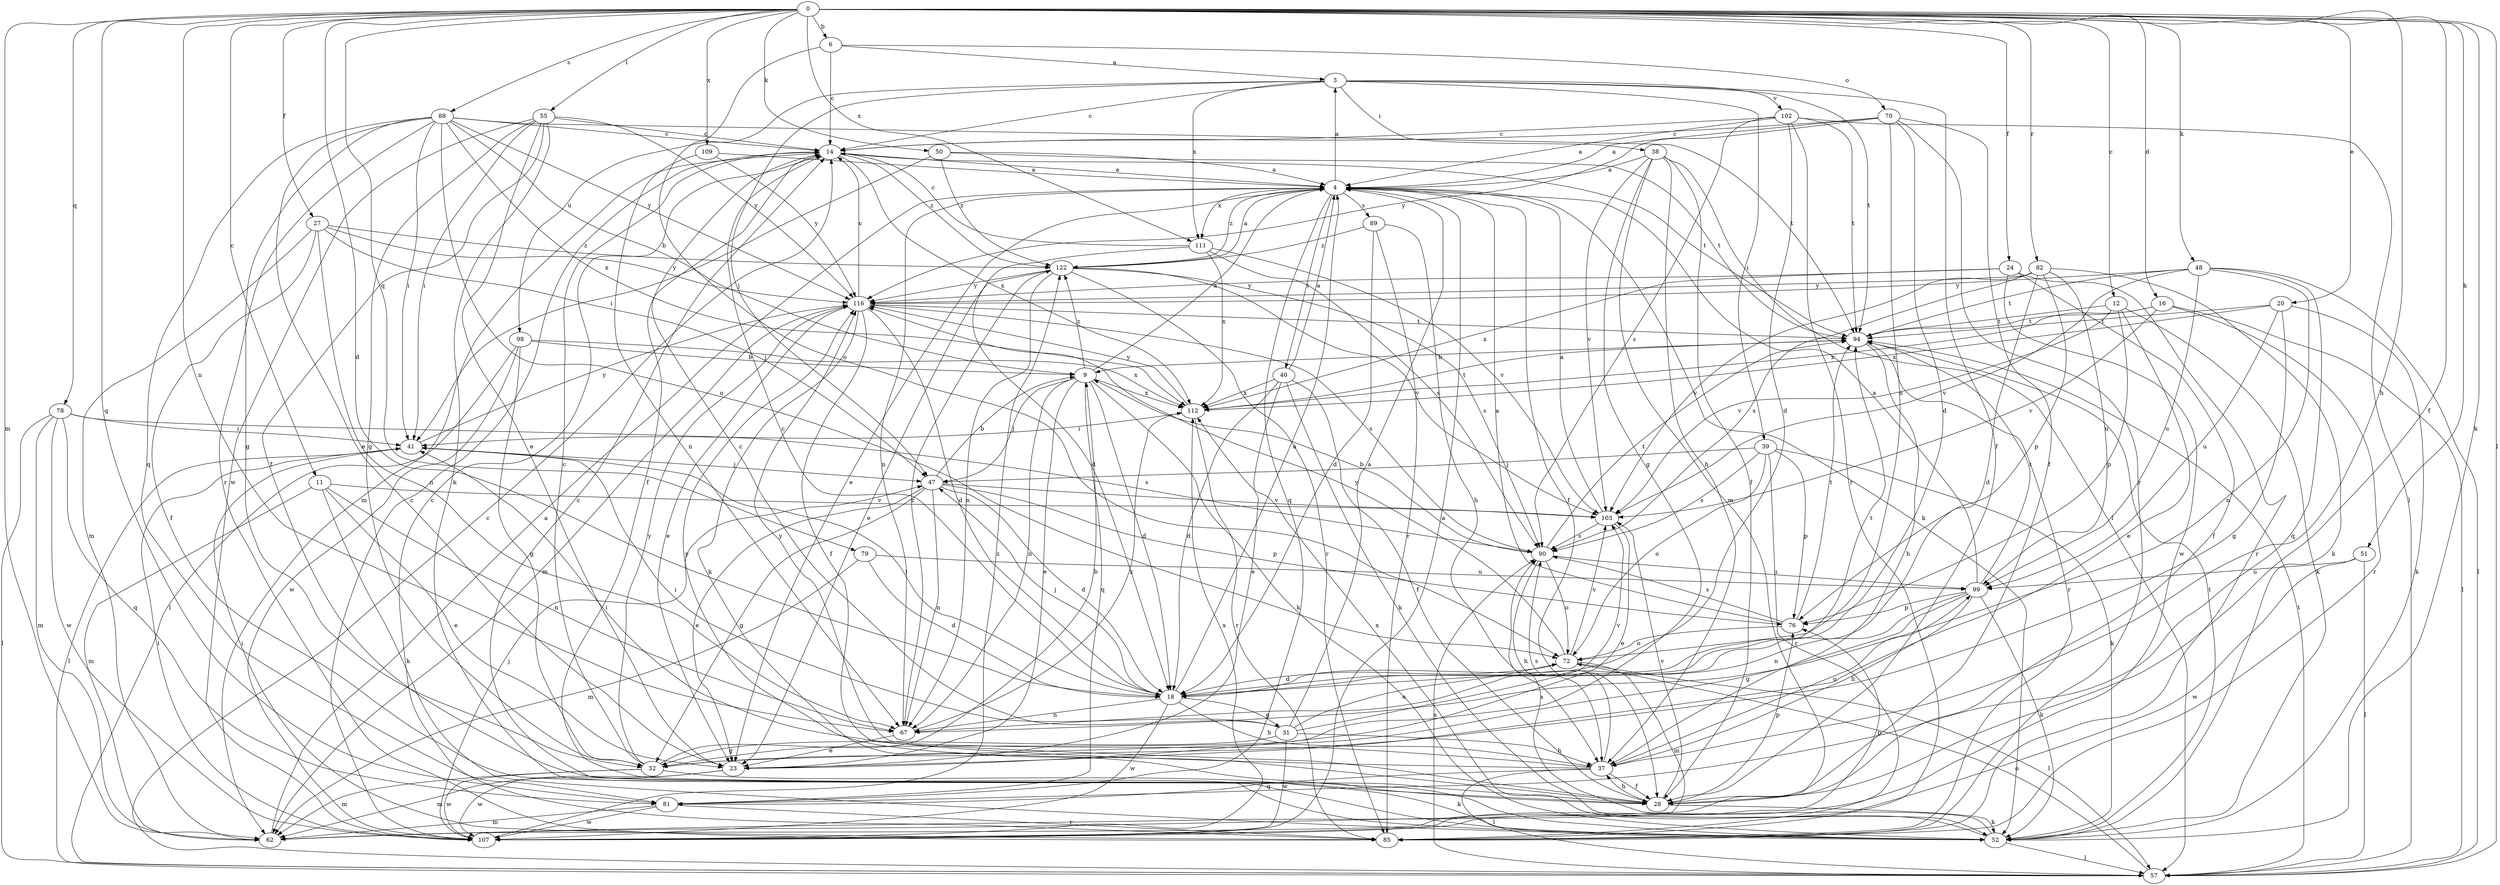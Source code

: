 strict digraph  {
0;
3;
4;
6;
9;
11;
12;
14;
16;
18;
20;
23;
24;
27;
28;
31;
32;
37;
38;
39;
40;
41;
47;
48;
50;
51;
52;
55;
57;
62;
67;
70;
72;
76;
78;
79;
81;
82;
85;
88;
89;
90;
94;
98;
99;
102;
103;
107;
109;
111;
112;
116;
122;
0 -> 6  [label=b];
0 -> 11  [label=c];
0 -> 12  [label=c];
0 -> 16  [label=d];
0 -> 18  [label=d];
0 -> 20  [label=e];
0 -> 24  [label=f];
0 -> 27  [label=f];
0 -> 28  [label=f];
0 -> 37  [label=h];
0 -> 48  [label=k];
0 -> 50  [label=k];
0 -> 51  [label=k];
0 -> 52  [label=k];
0 -> 55  [label=l];
0 -> 57  [label=l];
0 -> 62  [label=m];
0 -> 67  [label=n];
0 -> 78  [label=q];
0 -> 79  [label=q];
0 -> 81  [label=q];
0 -> 82  [label=r];
0 -> 88  [label=s];
0 -> 109  [label=x];
0 -> 111  [label=x];
3 -> 14  [label=c];
3 -> 28  [label=f];
3 -> 38  [label=i];
3 -> 39  [label=i];
3 -> 47  [label=j];
3 -> 94  [label=t];
3 -> 98  [label=u];
3 -> 102  [label=v];
3 -> 111  [label=x];
4 -> 3  [label=a];
4 -> 23  [label=e];
4 -> 28  [label=f];
4 -> 40  [label=i];
4 -> 52  [label=k];
4 -> 67  [label=n];
4 -> 81  [label=q];
4 -> 89  [label=s];
4 -> 111  [label=x];
4 -> 122  [label=z];
6 -> 3  [label=a];
6 -> 14  [label=c];
6 -> 70  [label=o];
6 -> 72  [label=o];
9 -> 4  [label=a];
9 -> 18  [label=d];
9 -> 23  [label=e];
9 -> 47  [label=j];
9 -> 52  [label=k];
9 -> 67  [label=n];
9 -> 81  [label=q];
9 -> 112  [label=x];
9 -> 122  [label=z];
11 -> 23  [label=e];
11 -> 52  [label=k];
11 -> 62  [label=m];
11 -> 67  [label=n];
11 -> 103  [label=v];
12 -> 23  [label=e];
12 -> 52  [label=k];
12 -> 76  [label=p];
12 -> 94  [label=t];
12 -> 103  [label=v];
14 -> 4  [label=a];
14 -> 28  [label=f];
14 -> 62  [label=m];
14 -> 94  [label=t];
14 -> 112  [label=x];
14 -> 122  [label=z];
16 -> 57  [label=l];
16 -> 85  [label=r];
16 -> 94  [label=t];
16 -> 103  [label=v];
16 -> 112  [label=x];
18 -> 4  [label=a];
18 -> 14  [label=c];
18 -> 31  [label=g];
18 -> 37  [label=h];
18 -> 41  [label=i];
18 -> 47  [label=j];
18 -> 67  [label=n];
18 -> 94  [label=t];
18 -> 107  [label=w];
20 -> 32  [label=g];
20 -> 52  [label=k];
20 -> 94  [label=t];
20 -> 99  [label=u];
20 -> 112  [label=x];
23 -> 62  [label=m];
23 -> 107  [label=w];
24 -> 28  [label=f];
24 -> 85  [label=r];
24 -> 107  [label=w];
24 -> 112  [label=x];
24 -> 116  [label=y];
27 -> 28  [label=f];
27 -> 47  [label=j];
27 -> 62  [label=m];
27 -> 67  [label=n];
27 -> 116  [label=y];
27 -> 122  [label=z];
28 -> 37  [label=h];
28 -> 52  [label=k];
28 -> 76  [label=p];
28 -> 103  [label=v];
28 -> 116  [label=y];
31 -> 4  [label=a];
31 -> 14  [label=c];
31 -> 32  [label=g];
31 -> 37  [label=h];
31 -> 41  [label=i];
31 -> 72  [label=o];
31 -> 103  [label=v];
31 -> 107  [label=w];
32 -> 9  [label=b];
32 -> 14  [label=c];
32 -> 52  [label=k];
32 -> 62  [label=m];
32 -> 107  [label=w];
32 -> 116  [label=y];
37 -> 28  [label=f];
37 -> 41  [label=i];
37 -> 57  [label=l];
37 -> 81  [label=q];
37 -> 90  [label=s];
37 -> 99  [label=u];
37 -> 116  [label=y];
38 -> 4  [label=a];
38 -> 28  [label=f];
38 -> 32  [label=g];
38 -> 37  [label=h];
38 -> 57  [label=l];
38 -> 62  [label=m];
38 -> 103  [label=v];
39 -> 47  [label=j];
39 -> 52  [label=k];
39 -> 72  [label=o];
39 -> 76  [label=p];
39 -> 85  [label=r];
39 -> 90  [label=s];
40 -> 4  [label=a];
40 -> 18  [label=d];
40 -> 23  [label=e];
40 -> 28  [label=f];
40 -> 52  [label=k];
40 -> 112  [label=x];
41 -> 47  [label=j];
41 -> 57  [label=l];
41 -> 116  [label=y];
47 -> 9  [label=b];
47 -> 18  [label=d];
47 -> 23  [label=e];
47 -> 32  [label=g];
47 -> 67  [label=n];
47 -> 76  [label=p];
47 -> 103  [label=v];
48 -> 57  [label=l];
48 -> 67  [label=n];
48 -> 81  [label=q];
48 -> 94  [label=t];
48 -> 99  [label=u];
48 -> 103  [label=v];
48 -> 116  [label=y];
50 -> 4  [label=a];
50 -> 41  [label=i];
50 -> 94  [label=t];
50 -> 122  [label=z];
51 -> 57  [label=l];
51 -> 99  [label=u];
51 -> 107  [label=w];
52 -> 14  [label=c];
52 -> 57  [label=l];
52 -> 90  [label=s];
52 -> 94  [label=t];
52 -> 112  [label=x];
55 -> 14  [label=c];
55 -> 23  [label=e];
55 -> 28  [label=f];
55 -> 32  [label=g];
55 -> 41  [label=i];
55 -> 52  [label=k];
55 -> 107  [label=w];
55 -> 116  [label=y];
57 -> 14  [label=c];
57 -> 72  [label=o];
57 -> 90  [label=s];
57 -> 94  [label=t];
62 -> 4  [label=a];
62 -> 76  [label=p];
67 -> 23  [label=e];
67 -> 112  [label=x];
67 -> 122  [label=z];
70 -> 4  [label=a];
70 -> 14  [label=c];
70 -> 18  [label=d];
70 -> 28  [label=f];
70 -> 72  [label=o];
70 -> 85  [label=r];
70 -> 116  [label=y];
72 -> 18  [label=d];
72 -> 57  [label=l];
72 -> 62  [label=m];
72 -> 103  [label=v];
72 -> 116  [label=y];
76 -> 4  [label=a];
76 -> 72  [label=o];
76 -> 90  [label=s];
76 -> 94  [label=t];
78 -> 41  [label=i];
78 -> 57  [label=l];
78 -> 62  [label=m];
78 -> 81  [label=q];
78 -> 90  [label=s];
78 -> 107  [label=w];
79 -> 18  [label=d];
79 -> 62  [label=m];
79 -> 99  [label=u];
81 -> 62  [label=m];
81 -> 85  [label=r];
81 -> 107  [label=w];
82 -> 18  [label=d];
82 -> 52  [label=k];
82 -> 76  [label=p];
82 -> 90  [label=s];
82 -> 99  [label=u];
82 -> 103  [label=v];
82 -> 116  [label=y];
85 -> 14  [label=c];
85 -> 41  [label=i];
88 -> 9  [label=b];
88 -> 14  [label=c];
88 -> 23  [label=e];
88 -> 32  [label=g];
88 -> 41  [label=i];
88 -> 72  [label=o];
88 -> 81  [label=q];
88 -> 85  [label=r];
88 -> 94  [label=t];
88 -> 112  [label=x];
88 -> 116  [label=y];
89 -> 18  [label=d];
89 -> 37  [label=h];
89 -> 85  [label=r];
89 -> 122  [label=z];
90 -> 9  [label=b];
90 -> 37  [label=h];
90 -> 72  [label=o];
90 -> 94  [label=t];
90 -> 99  [label=u];
94 -> 9  [label=b];
94 -> 37  [label=h];
94 -> 85  [label=r];
98 -> 9  [label=b];
98 -> 32  [label=g];
98 -> 57  [label=l];
98 -> 107  [label=w];
98 -> 112  [label=x];
99 -> 4  [label=a];
99 -> 32  [label=g];
99 -> 37  [label=h];
99 -> 52  [label=k];
99 -> 67  [label=n];
99 -> 76  [label=p];
99 -> 94  [label=t];
102 -> 4  [label=a];
102 -> 14  [label=c];
102 -> 18  [label=d];
102 -> 57  [label=l];
102 -> 85  [label=r];
102 -> 90  [label=s];
102 -> 94  [label=t];
103 -> 4  [label=a];
103 -> 23  [label=e];
103 -> 90  [label=s];
107 -> 4  [label=a];
107 -> 14  [label=c];
107 -> 41  [label=i];
107 -> 47  [label=j];
107 -> 112  [label=x];
107 -> 122  [label=z];
109 -> 4  [label=a];
109 -> 67  [label=n];
109 -> 116  [label=y];
111 -> 14  [label=c];
111 -> 18  [label=d];
111 -> 90  [label=s];
111 -> 103  [label=v];
111 -> 112  [label=x];
112 -> 41  [label=i];
112 -> 85  [label=r];
112 -> 94  [label=t];
112 -> 116  [label=y];
116 -> 14  [label=c];
116 -> 18  [label=d];
116 -> 23  [label=e];
116 -> 28  [label=f];
116 -> 52  [label=k];
116 -> 62  [label=m];
116 -> 90  [label=s];
116 -> 94  [label=t];
122 -> 4  [label=a];
122 -> 23  [label=e];
122 -> 67  [label=n];
122 -> 85  [label=r];
122 -> 90  [label=s];
122 -> 103  [label=v];
122 -> 116  [label=y];
}
